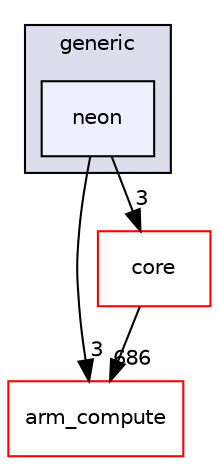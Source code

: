 digraph "src/cpu/kernels/dequantize/generic/neon" {
  compound=true
  node [ fontsize="10", fontname="Helvetica"];
  edge [ labelfontsize="10", labelfontname="Helvetica"];
  subgraph clusterdir_cfe5cd7d53d981188ce34445f4f85089 {
    graph [ bgcolor="#ddddee", pencolor="black", label="generic" fontname="Helvetica", fontsize="10", URL="dir_cfe5cd7d53d981188ce34445f4f85089.xhtml"]
  dir_7983f4f54ca1ed6849f473b17a2e2d5d [shape=box, label="neon", style="filled", fillcolor="#eeeeff", pencolor="black", URL="dir_7983f4f54ca1ed6849f473b17a2e2d5d.xhtml"];
  }
  dir_214608ef36d61442cb2b0c1c4e9a7def [shape=box label="arm_compute" fillcolor="white" style="filled" color="red" URL="dir_214608ef36d61442cb2b0c1c4e9a7def.xhtml"];
  dir_aebb8dcc11953d78e620bbef0b9e2183 [shape=box label="core" fillcolor="white" style="filled" color="red" URL="dir_aebb8dcc11953d78e620bbef0b9e2183.xhtml"];
  dir_7983f4f54ca1ed6849f473b17a2e2d5d->dir_214608ef36d61442cb2b0c1c4e9a7def [headlabel="3", labeldistance=1.5 headhref="dir_000391_000000.xhtml"];
  dir_7983f4f54ca1ed6849f473b17a2e2d5d->dir_aebb8dcc11953d78e620bbef0b9e2183 [headlabel="3", labeldistance=1.5 headhref="dir_000391_000017.xhtml"];
  dir_aebb8dcc11953d78e620bbef0b9e2183->dir_214608ef36d61442cb2b0c1c4e9a7def [headlabel="686", labeldistance=1.5 headhref="dir_000017_000000.xhtml"];
}
